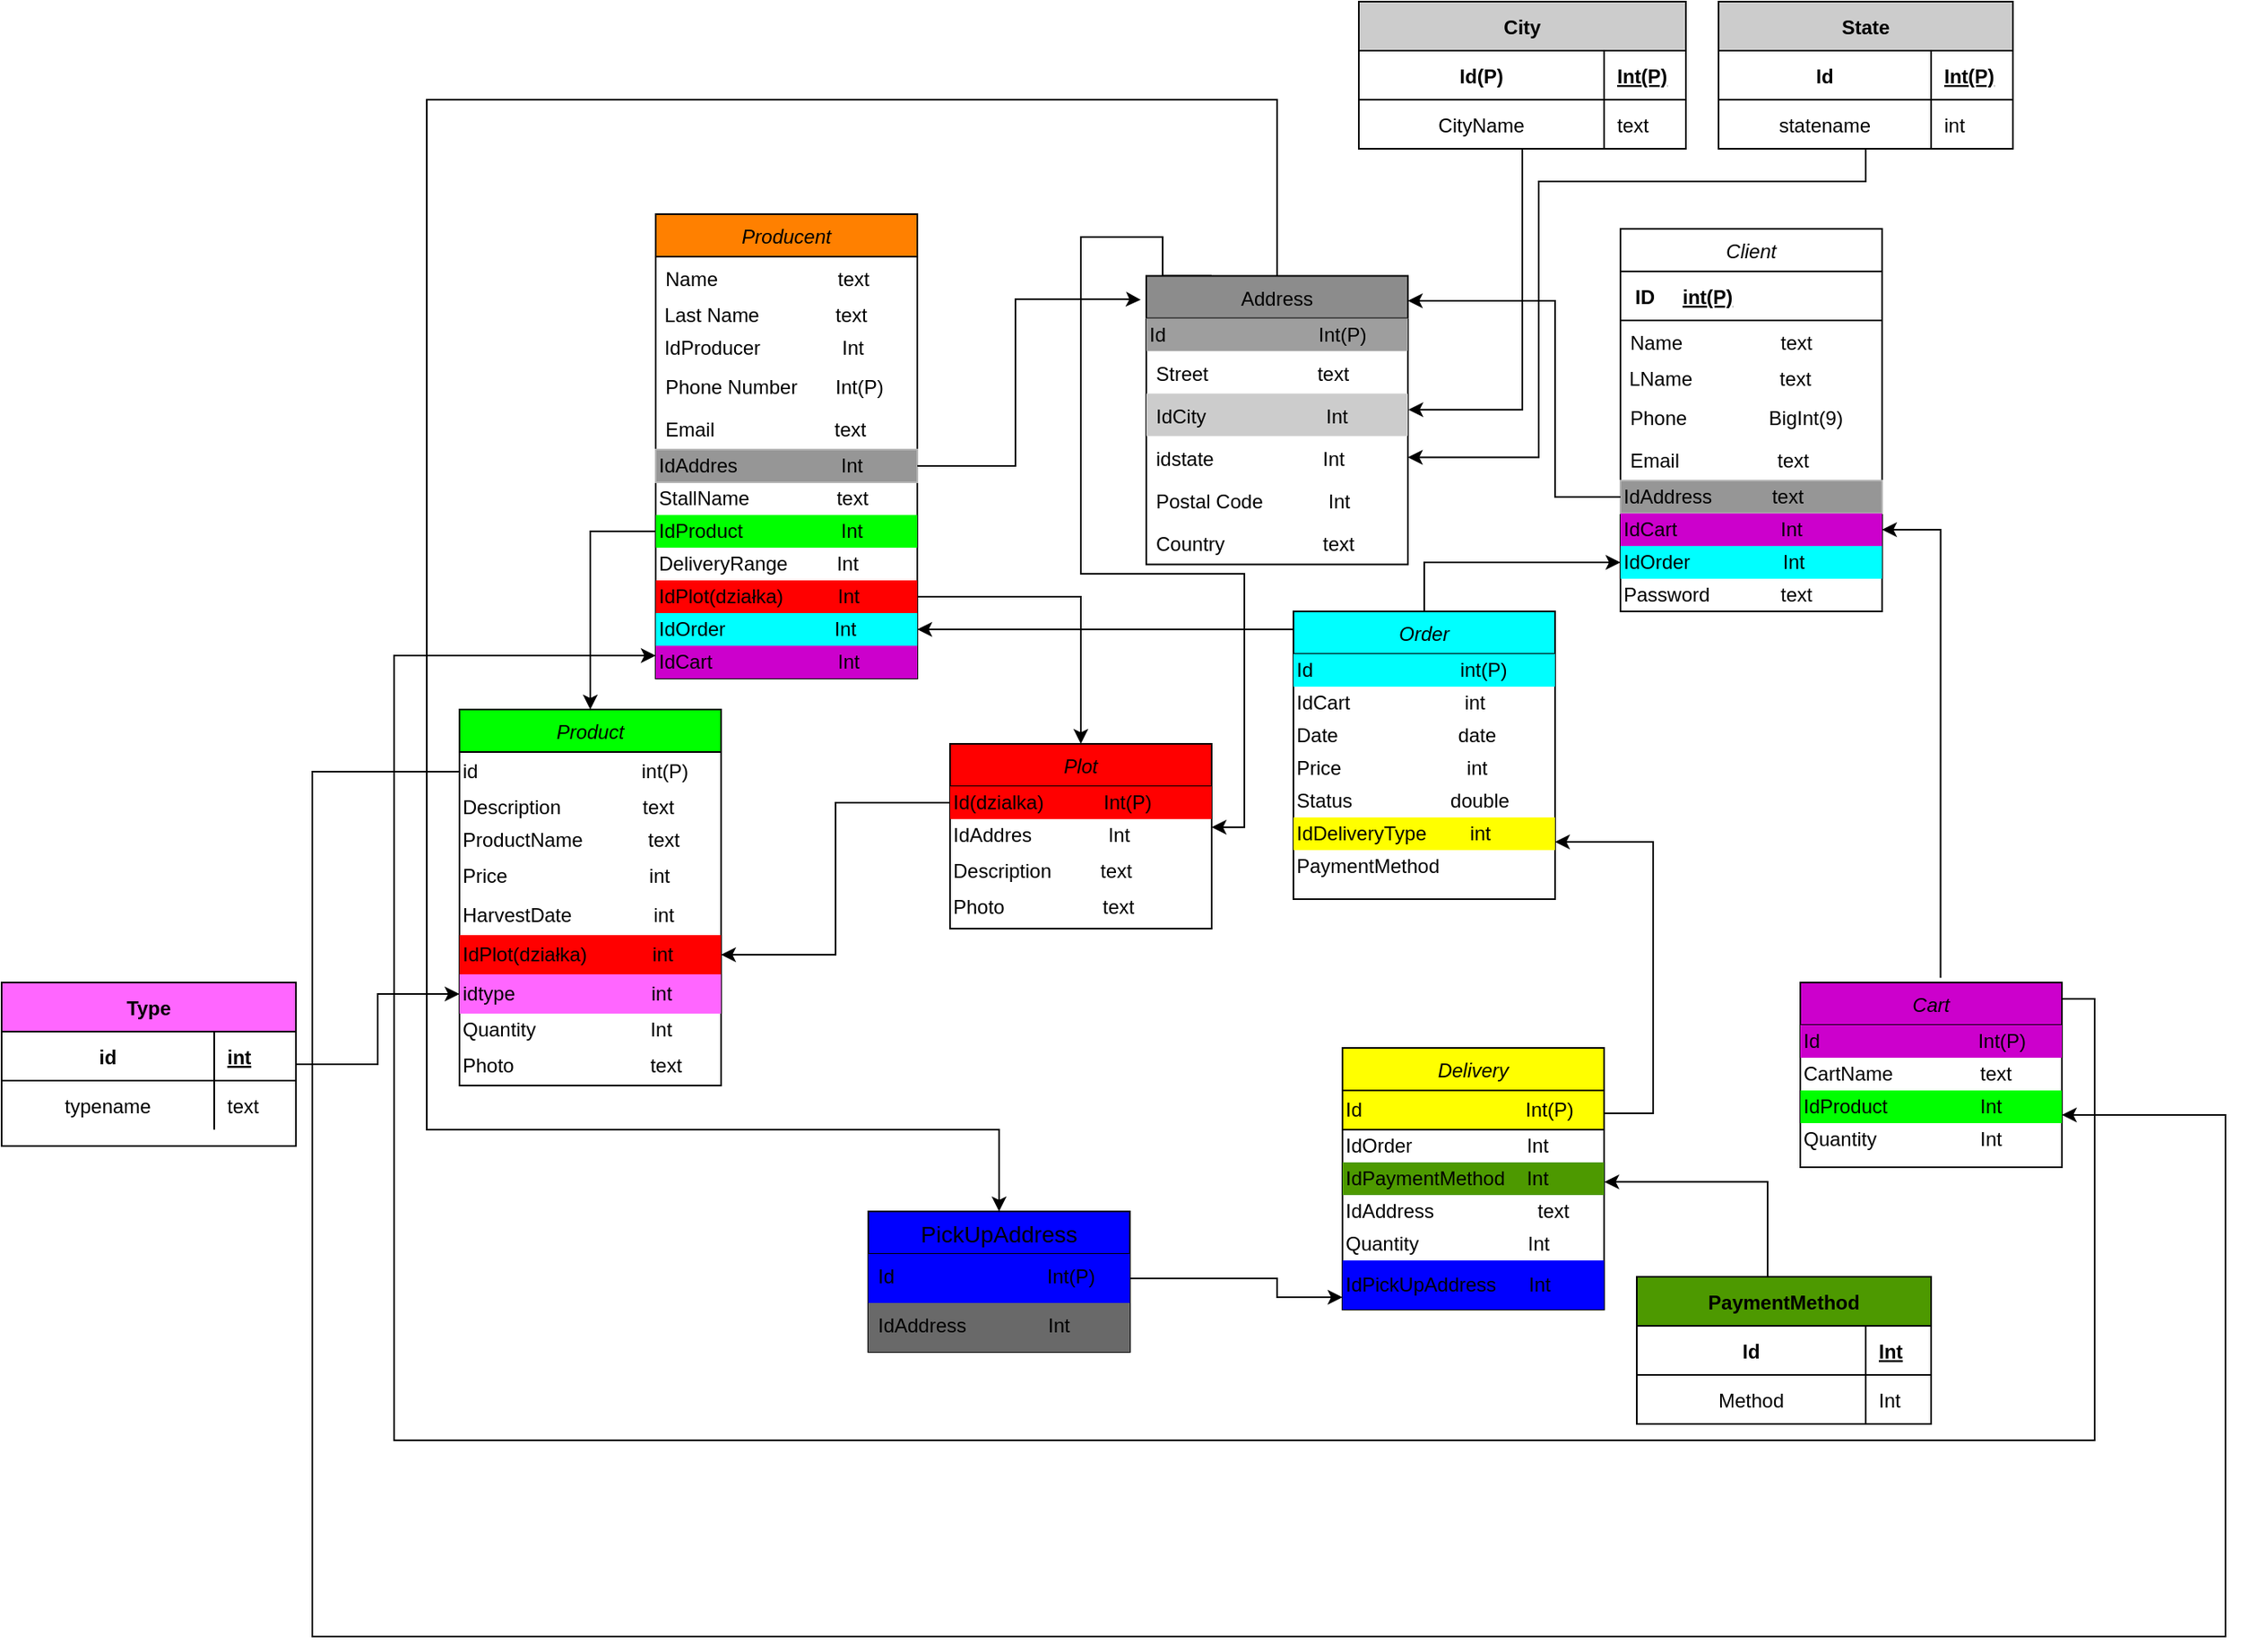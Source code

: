 <mxfile version="13.9.6" type="github">
  <diagram id="FfEOL44fhVucttltBus3" name="Page-1">
    <mxGraphModel dx="2374" dy="-23" grid="1" gridSize="10" guides="1" tooltips="1" connect="1" arrows="1" fold="1" page="1" pageScale="1" pageWidth="827" pageHeight="1169" math="0" shadow="0">
      <root>
        <mxCell id="WIyWlLk6GJQsqaUBKTNV-0" />
        <mxCell id="WIyWlLk6GJQsqaUBKTNV-1" parent="WIyWlLk6GJQsqaUBKTNV-0" />
        <mxCell id="24nIHe7hUUGPzQV8iq3i-140" value="Client" style="swimlane;fontStyle=2;align=center;verticalAlign=top;childLayout=stackLayout;horizontal=1;startSize=26;horizontalStack=0;resizeParent=1;resizeLast=0;collapsible=1;marginBottom=0;rounded=0;shadow=0;strokeWidth=1;" parent="WIyWlLk6GJQsqaUBKTNV-1" vertex="1">
          <mxGeometry x="1070" y="1369" width="160" height="234" as="geometry">
            <mxRectangle x="230" y="140" width="160" height="26" as="alternateBounds" />
          </mxGeometry>
        </mxCell>
        <mxCell id="lKjWzzYjHgwNit2ABu46-87" value="" style="shape=table;startSize=0;container=1;collapsible=1;childLayout=tableLayout;fixedRows=1;rowLines=0;fontStyle=0;align=center;resizeLast=1;strokeColor=none;fillColor=none;" vertex="1" parent="24nIHe7hUUGPzQV8iq3i-140">
          <mxGeometry y="26" width="160" height="30" as="geometry" />
        </mxCell>
        <mxCell id="lKjWzzYjHgwNit2ABu46-88" value="" style="shape=partialRectangle;collapsible=0;dropTarget=0;pointerEvents=0;fillColor=none;top=0;left=0;bottom=1;right=0;points=[[0,0.5],[1,0.5]];portConstraint=eastwest;" vertex="1" parent="lKjWzzYjHgwNit2ABu46-87">
          <mxGeometry width="160" height="30" as="geometry" />
        </mxCell>
        <mxCell id="lKjWzzYjHgwNit2ABu46-89" value="ID" style="shape=partialRectangle;connectable=0;fillColor=none;top=0;left=0;bottom=0;right=0;fontStyle=1;overflow=hidden;" vertex="1" parent="lKjWzzYjHgwNit2ABu46-88">
          <mxGeometry width="30" height="30" as="geometry" />
        </mxCell>
        <mxCell id="lKjWzzYjHgwNit2ABu46-90" value="int(P)" style="shape=partialRectangle;connectable=0;fillColor=none;top=0;left=0;bottom=0;right=0;align=left;spacingLeft=6;fontStyle=5;overflow=hidden;" vertex="1" parent="lKjWzzYjHgwNit2ABu46-88">
          <mxGeometry x="30" width="130" height="30" as="geometry" />
        </mxCell>
        <mxCell id="24nIHe7hUUGPzQV8iq3i-141" value="Name                  text" style="text;align=left;verticalAlign=top;spacingLeft=4;spacingRight=4;overflow=hidden;rotatable=0;points=[[0,0.5],[1,0.5]];portConstraint=eastwest;" parent="24nIHe7hUUGPzQV8iq3i-140" vertex="1">
          <mxGeometry y="56" width="160" height="26" as="geometry" />
        </mxCell>
        <mxCell id="24nIHe7hUUGPzQV8iq3i-142" value="&amp;nbsp;LName&amp;nbsp; &amp;nbsp; &amp;nbsp; &amp;nbsp; &amp;nbsp; &amp;nbsp; &amp;nbsp; &amp;nbsp; text" style="text;html=1;strokeColor=none;fillColor=none;align=left;verticalAlign=middle;whiteSpace=wrap;rounded=0;" parent="24nIHe7hUUGPzQV8iq3i-140" vertex="1">
          <mxGeometry y="82" width="160" height="20" as="geometry" />
        </mxCell>
        <mxCell id="24nIHe7hUUGPzQV8iq3i-144" value="Phone               BigInt(9)" style="text;align=left;verticalAlign=top;spacingLeft=4;spacingRight=4;overflow=hidden;rotatable=0;points=[[0,0.5],[1,0.5]];portConstraint=eastwest;rounded=0;shadow=0;html=0;" parent="24nIHe7hUUGPzQV8iq3i-140" vertex="1">
          <mxGeometry y="102" width="160" height="26" as="geometry" />
        </mxCell>
        <mxCell id="24nIHe7hUUGPzQV8iq3i-145" value="Email                  text" style="text;align=left;verticalAlign=top;spacingLeft=4;spacingRight=4;overflow=hidden;rotatable=0;points=[[0,0.5],[1,0.5]];portConstraint=eastwest;rounded=0;shadow=0;html=0;" parent="24nIHe7hUUGPzQV8iq3i-140" vertex="1">
          <mxGeometry y="128" width="160" height="26" as="geometry" />
        </mxCell>
        <mxCell id="24nIHe7hUUGPzQV8iq3i-146" value="IdAddress&amp;nbsp; &amp;nbsp; &amp;nbsp; &amp;nbsp; &amp;nbsp; &amp;nbsp;text" style="text;html=1;strokeColor=#B5B5B5;fillColor=#969696;align=left;verticalAlign=middle;whiteSpace=wrap;rounded=0;" parent="24nIHe7hUUGPzQV8iq3i-140" vertex="1">
          <mxGeometry y="154" width="160" height="20" as="geometry" />
        </mxCell>
        <mxCell id="24nIHe7hUUGPzQV8iq3i-147" value="IdCart&amp;nbsp; &amp;nbsp; &amp;nbsp; &amp;nbsp; &amp;nbsp; &amp;nbsp; &amp;nbsp; &amp;nbsp; &amp;nbsp; &amp;nbsp;Int" style="text;html=1;strokeColor=none;fillColor=#CC00CC;align=left;verticalAlign=middle;whiteSpace=wrap;rounded=0;shadow=0;" parent="24nIHe7hUUGPzQV8iq3i-140" vertex="1">
          <mxGeometry y="174" width="160" height="20" as="geometry" />
        </mxCell>
        <mxCell id="24nIHe7hUUGPzQV8iq3i-148" value="IdOrder&amp;nbsp; &amp;nbsp; &amp;nbsp; &amp;nbsp; &amp;nbsp; &amp;nbsp; &amp;nbsp; &amp;nbsp; &amp;nbsp;Int" style="text;html=1;strokeColor=none;fillColor=#00FFFF;align=left;verticalAlign=middle;whiteSpace=wrap;rounded=0;shadow=0;" parent="24nIHe7hUUGPzQV8iq3i-140" vertex="1">
          <mxGeometry y="194" width="160" height="20" as="geometry" />
        </mxCell>
        <mxCell id="lKjWzzYjHgwNit2ABu46-115" value="Password&amp;nbsp; &amp;nbsp; &amp;nbsp; &amp;nbsp; &amp;nbsp; &amp;nbsp; &amp;nbsp;text&amp;nbsp;&amp;nbsp;" style="text;html=1;strokeColor=none;fillColor=none;align=left;verticalAlign=middle;whiteSpace=wrap;rounded=0;" vertex="1" parent="24nIHe7hUUGPzQV8iq3i-140">
          <mxGeometry y="214" width="160" height="20" as="geometry" />
        </mxCell>
        <mxCell id="lKjWzzYjHgwNit2ABu46-122" style="edgeStyle=orthogonalEdgeStyle;rounded=0;orthogonalLoop=1;jettySize=auto;html=1;exitX=0.25;exitY=0;exitDx=0;exitDy=0;entryX=1;entryY=0.25;entryDx=0;entryDy=0;" edge="1" parent="WIyWlLk6GJQsqaUBKTNV-1" source="24nIHe7hUUGPzQV8iq3i-149" target="24nIHe7hUUGPzQV8iq3i-204">
          <mxGeometry relative="1" as="geometry">
            <mxPoint x="820" y="1640" as="targetPoint" />
            <Array as="points">
              <mxPoint x="790" y="1398" />
              <mxPoint x="790" y="1374" />
              <mxPoint x="740" y="1374" />
              <mxPoint x="740" y="1580" />
              <mxPoint x="840" y="1580" />
              <mxPoint x="840" y="1735" />
            </Array>
          </mxGeometry>
        </mxCell>
        <mxCell id="lKjWzzYjHgwNit2ABu46-140" style="edgeStyle=orthogonalEdgeStyle;rounded=0;orthogonalLoop=1;jettySize=auto;html=1;entryX=0.5;entryY=0;entryDx=0;entryDy=0;" edge="1" parent="WIyWlLk6GJQsqaUBKTNV-1" source="24nIHe7hUUGPzQV8iq3i-149" target="lKjWzzYjHgwNit2ABu46-108">
          <mxGeometry relative="1" as="geometry">
            <Array as="points">
              <mxPoint x="860" y="1290" />
              <mxPoint x="340" y="1290" />
              <mxPoint x="340" y="1920" />
              <mxPoint x="690" y="1920" />
            </Array>
          </mxGeometry>
        </mxCell>
        <mxCell id="24nIHe7hUUGPzQV8iq3i-149" value="Address" style="swimlane;fontStyle=0;align=center;verticalAlign=top;childLayout=stackLayout;horizontal=1;startSize=26;horizontalStack=0;resizeParent=1;resizeLast=0;collapsible=1;marginBottom=0;rounded=0;shadow=0;strokeWidth=1;fillColor=#8C8C8C;" parent="WIyWlLk6GJQsqaUBKTNV-1" vertex="1">
          <mxGeometry x="780" y="1397.75" width="160" height="176.5" as="geometry">
            <mxRectangle x="550" y="140" width="160" height="26" as="alternateBounds" />
          </mxGeometry>
        </mxCell>
        <mxCell id="lKjWzzYjHgwNit2ABu46-119" value="Id&amp;nbsp; &amp;nbsp; &amp;nbsp; &amp;nbsp; &amp;nbsp; &amp;nbsp; &amp;nbsp; &amp;nbsp; &amp;nbsp; &amp;nbsp; &amp;nbsp; &amp;nbsp; &amp;nbsp; &amp;nbsp; Int(P)" style="text;html=1;strokeColor=none;fillColor=#9E9E9E;align=left;verticalAlign=middle;whiteSpace=wrap;rounded=0;" vertex="1" parent="24nIHe7hUUGPzQV8iq3i-149">
          <mxGeometry y="26" width="160" height="20" as="geometry" />
        </mxCell>
        <mxCell id="24nIHe7hUUGPzQV8iq3i-150" value="Street                    text" style="text;align=left;verticalAlign=top;spacingLeft=4;spacingRight=4;overflow=hidden;rotatable=0;points=[[0,0.5],[1,0.5]];portConstraint=eastwest;" parent="24nIHe7hUUGPzQV8iq3i-149" vertex="1">
          <mxGeometry y="46" width="160" height="26" as="geometry" />
        </mxCell>
        <mxCell id="24nIHe7hUUGPzQV8iq3i-151" value="IdCity                      Int" style="text;align=left;verticalAlign=top;spacingLeft=4;spacingRight=4;overflow=hidden;rotatable=0;points=[[0,0.5],[1,0.5]];portConstraint=eastwest;rounded=0;shadow=0;html=0;fillColor=#CCCCCC;" parent="24nIHe7hUUGPzQV8iq3i-149" vertex="1">
          <mxGeometry y="72" width="160" height="26" as="geometry" />
        </mxCell>
        <mxCell id="24nIHe7hUUGPzQV8iq3i-152" value="idstate                    Int" style="text;align=left;verticalAlign=top;spacingLeft=4;spacingRight=4;overflow=hidden;rotatable=0;points=[[0,0.5],[1,0.5]];portConstraint=eastwest;rounded=0;shadow=0;html=0;" parent="24nIHe7hUUGPzQV8iq3i-149" vertex="1">
          <mxGeometry y="98" width="160" height="26" as="geometry" />
        </mxCell>
        <mxCell id="24nIHe7hUUGPzQV8iq3i-153" value="Postal Code            Int" style="text;align=left;verticalAlign=top;spacingLeft=4;spacingRight=4;overflow=hidden;rotatable=0;points=[[0,0.5],[1,0.5]];portConstraint=eastwest;rounded=0;shadow=0;html=0;" parent="24nIHe7hUUGPzQV8iq3i-149" vertex="1">
          <mxGeometry y="124" width="160" height="26" as="geometry" />
        </mxCell>
        <mxCell id="24nIHe7hUUGPzQV8iq3i-154" value="Country                  text" style="text;align=left;verticalAlign=top;spacingLeft=4;spacingRight=4;overflow=hidden;rotatable=0;points=[[0,0.5],[1,0.5]];portConstraint=eastwest;rounded=0;shadow=0;html=0;" parent="24nIHe7hUUGPzQV8iq3i-149" vertex="1">
          <mxGeometry y="150" width="160" height="20" as="geometry" />
        </mxCell>
        <mxCell id="24nIHe7hUUGPzQV8iq3i-155" style="edgeStyle=orthogonalEdgeStyle;rounded=0;orthogonalLoop=1;jettySize=auto;html=1;exitX=0;exitY=0.5;exitDx=0;exitDy=0;" parent="WIyWlLk6GJQsqaUBKTNV-1" source="24nIHe7hUUGPzQV8iq3i-146" target="24nIHe7hUUGPzQV8iq3i-149" edge="1">
          <mxGeometry relative="1" as="geometry">
            <mxPoint x="920" y="1413" as="targetPoint" />
            <Array as="points">
              <mxPoint x="1030" y="1533" />
              <mxPoint x="1030" y="1413" />
            </Array>
          </mxGeometry>
        </mxCell>
        <mxCell id="24nIHe7hUUGPzQV8iq3i-156" value="Producent" style="swimlane;fontStyle=2;align=center;verticalAlign=top;childLayout=stackLayout;horizontal=1;startSize=26;horizontalStack=0;resizeParent=1;resizeLast=0;collapsible=1;marginBottom=0;rounded=0;shadow=0;strokeWidth=1;fillColor=#FF8000;" parent="WIyWlLk6GJQsqaUBKTNV-1" vertex="1">
          <mxGeometry x="480" y="1360" width="160" height="284" as="geometry">
            <mxRectangle x="230" y="140" width="160" height="26" as="alternateBounds" />
          </mxGeometry>
        </mxCell>
        <mxCell id="24nIHe7hUUGPzQV8iq3i-157" value="Name                      text" style="text;align=left;verticalAlign=top;spacingLeft=4;spacingRight=4;overflow=hidden;rotatable=0;points=[[0,0.5],[1,0.5]];portConstraint=eastwest;" parent="24nIHe7hUUGPzQV8iq3i-156" vertex="1">
          <mxGeometry y="26" width="160" height="26" as="geometry" />
        </mxCell>
        <mxCell id="24nIHe7hUUGPzQV8iq3i-158" value="&amp;nbsp;Last Name&amp;nbsp; &amp;nbsp; &amp;nbsp; &amp;nbsp; &amp;nbsp; &amp;nbsp; &amp;nbsp; text" style="text;html=1;strokeColor=none;fillColor=none;align=left;verticalAlign=middle;whiteSpace=wrap;rounded=0;" parent="24nIHe7hUUGPzQV8iq3i-156" vertex="1">
          <mxGeometry y="52" width="160" height="20" as="geometry" />
        </mxCell>
        <mxCell id="24nIHe7hUUGPzQV8iq3i-159" value="&amp;nbsp;IdProducer&amp;nbsp; &amp;nbsp; &amp;nbsp; &amp;nbsp; &amp;nbsp; &amp;nbsp; &amp;nbsp; &amp;nbsp;Int" style="text;html=1;align=left;verticalAlign=middle;resizable=0;points=[];autosize=1;" parent="24nIHe7hUUGPzQV8iq3i-156" vertex="1">
          <mxGeometry y="72" width="160" height="20" as="geometry" />
        </mxCell>
        <mxCell id="24nIHe7hUUGPzQV8iq3i-160" value="Phone Number       Int(P)  " style="text;align=left;verticalAlign=top;spacingLeft=4;spacingRight=4;overflow=hidden;rotatable=0;points=[[0,0.5],[1,0.5]];portConstraint=eastwest;rounded=0;shadow=0;html=0;" parent="24nIHe7hUUGPzQV8iq3i-156" vertex="1">
          <mxGeometry y="92" width="160" height="26" as="geometry" />
        </mxCell>
        <mxCell id="24nIHe7hUUGPzQV8iq3i-161" value="Email                      text" style="text;align=left;verticalAlign=top;spacingLeft=4;spacingRight=4;overflow=hidden;rotatable=0;points=[[0,0.5],[1,0.5]];portConstraint=eastwest;rounded=0;shadow=0;html=0;" parent="24nIHe7hUUGPzQV8iq3i-156" vertex="1">
          <mxGeometry y="118" width="160" height="26" as="geometry" />
        </mxCell>
        <mxCell id="24nIHe7hUUGPzQV8iq3i-162" value="IdAddres&amp;nbsp; &amp;nbsp; &amp;nbsp; &amp;nbsp; &amp;nbsp; &amp;nbsp; &amp;nbsp; &amp;nbsp; &amp;nbsp; &amp;nbsp;Int" style="text;html=1;strokeColor=#B5B5B5;fillColor=#969696;align=left;verticalAlign=middle;whiteSpace=wrap;rounded=0;" parent="24nIHe7hUUGPzQV8iq3i-156" vertex="1">
          <mxGeometry y="144" width="160" height="20" as="geometry" />
        </mxCell>
        <mxCell id="24nIHe7hUUGPzQV8iq3i-163" value="StallName&amp;nbsp; &amp;nbsp; &amp;nbsp; &amp;nbsp; &amp;nbsp; &amp;nbsp; &amp;nbsp; &amp;nbsp; text" style="text;html=1;strokeColor=none;fillColor=none;align=left;verticalAlign=middle;whiteSpace=wrap;rounded=0;" parent="24nIHe7hUUGPzQV8iq3i-156" vertex="1">
          <mxGeometry y="164" width="160" height="20" as="geometry" />
        </mxCell>
        <mxCell id="24nIHe7hUUGPzQV8iq3i-164" value="IdProduct&amp;nbsp; &amp;nbsp; &amp;nbsp; &amp;nbsp; &amp;nbsp; &amp;nbsp; &amp;nbsp; &amp;nbsp; &amp;nbsp; Int" style="text;html=1;strokeColor=none;fillColor=#00FF00;align=left;verticalAlign=middle;whiteSpace=wrap;rounded=0;" parent="24nIHe7hUUGPzQV8iq3i-156" vertex="1">
          <mxGeometry y="184" width="160" height="20" as="geometry" />
        </mxCell>
        <mxCell id="24nIHe7hUUGPzQV8iq3i-165" value="DeliveryRange&amp;nbsp; &amp;nbsp; &amp;nbsp; &amp;nbsp; &amp;nbsp;Int" style="text;html=1;strokeColor=none;fillColor=none;align=left;verticalAlign=middle;whiteSpace=wrap;rounded=0;shadow=0;" parent="24nIHe7hUUGPzQV8iq3i-156" vertex="1">
          <mxGeometry y="204" width="160" height="20" as="geometry" />
        </mxCell>
        <mxCell id="24nIHe7hUUGPzQV8iq3i-166" value="&lt;span&gt;IdPlot(działka)&amp;nbsp; &amp;nbsp; &amp;nbsp; &amp;nbsp; &amp;nbsp; Int&lt;/span&gt;" style="text;html=1;strokeColor=none;fillColor=#FF0000;align=left;verticalAlign=middle;whiteSpace=wrap;rounded=0;shadow=0;" parent="24nIHe7hUUGPzQV8iq3i-156" vertex="1">
          <mxGeometry y="224" width="160" height="20" as="geometry" />
        </mxCell>
        <mxCell id="24nIHe7hUUGPzQV8iq3i-167" value="IdOrder&amp;nbsp; &amp;nbsp; &amp;nbsp; &amp;nbsp; &amp;nbsp; &amp;nbsp; &amp;nbsp; &amp;nbsp; &amp;nbsp; &amp;nbsp; Int" style="text;html=1;strokeColor=none;fillColor=#00FFFF;align=left;verticalAlign=middle;whiteSpace=wrap;rounded=0;shadow=0;" parent="24nIHe7hUUGPzQV8iq3i-156" vertex="1">
          <mxGeometry y="244" width="160" height="20" as="geometry" />
        </mxCell>
        <mxCell id="24nIHe7hUUGPzQV8iq3i-168" value="IdCart&amp;nbsp; &amp;nbsp; &amp;nbsp; &amp;nbsp; &amp;nbsp; &amp;nbsp; &amp;nbsp; &amp;nbsp; &amp;nbsp; &amp;nbsp; &amp;nbsp; &amp;nbsp;Int" style="text;html=1;strokeColor=none;fillColor=#CC00CC;align=left;verticalAlign=middle;whiteSpace=wrap;rounded=0;shadow=0;" parent="24nIHe7hUUGPzQV8iq3i-156" vertex="1">
          <mxGeometry y="264" width="160" height="20" as="geometry" />
        </mxCell>
        <mxCell id="24nIHe7hUUGPzQV8iq3i-169" style="edgeStyle=orthogonalEdgeStyle;rounded=0;orthogonalLoop=1;jettySize=auto;html=1;entryX=-0.021;entryY=0.083;entryDx=0;entryDy=0;entryPerimeter=0;" parent="WIyWlLk6GJQsqaUBKTNV-1" source="24nIHe7hUUGPzQV8iq3i-162" edge="1" target="24nIHe7hUUGPzQV8iq3i-149">
          <mxGeometry relative="1" as="geometry">
            <mxPoint x="750" y="1414" as="targetPoint" />
            <Array as="points">
              <mxPoint x="700" y="1514" />
              <mxPoint x="700" y="1412" />
              <mxPoint x="767" y="1412" />
            </Array>
          </mxGeometry>
        </mxCell>
        <mxCell id="24nIHe7hUUGPzQV8iq3i-170" style="edgeStyle=orthogonalEdgeStyle;rounded=0;orthogonalLoop=1;jettySize=auto;html=1;entryX=0.5;entryY=0;entryDx=0;entryDy=0;exitX=0;exitY=0.5;exitDx=0;exitDy=0;" parent="WIyWlLk6GJQsqaUBKTNV-1" source="24nIHe7hUUGPzQV8iq3i-164" target="24nIHe7hUUGPzQV8iq3i-193" edge="1">
          <mxGeometry relative="1" as="geometry">
            <mxPoint x="640" y="1554" as="sourcePoint" />
            <mxPoint x="570.0" y="1674" as="targetPoint" />
            <Array as="points">
              <mxPoint x="440" y="1554" />
            </Array>
          </mxGeometry>
        </mxCell>
        <mxCell id="24nIHe7hUUGPzQV8iq3i-172" style="edgeStyle=orthogonalEdgeStyle;rounded=0;orthogonalLoop=1;jettySize=auto;html=1;exitX=0.536;exitY=-0.025;exitDx=0;exitDy=0;exitPerimeter=0;" parent="WIyWlLk6GJQsqaUBKTNV-1" source="24nIHe7hUUGPzQV8iq3i-173" target="24nIHe7hUUGPzQV8iq3i-147" edge="1">
          <mxGeometry relative="1" as="geometry">
            <Array as="points">
              <mxPoint x="1266" y="1553" />
            </Array>
          </mxGeometry>
        </mxCell>
        <mxCell id="lKjWzzYjHgwNit2ABu46-123" style="edgeStyle=orthogonalEdgeStyle;rounded=0;orthogonalLoop=1;jettySize=auto;html=1;exitX=1;exitY=0;exitDx=0;exitDy=0;" edge="1" parent="WIyWlLk6GJQsqaUBKTNV-1" source="24nIHe7hUUGPzQV8iq3i-173">
          <mxGeometry relative="1" as="geometry">
            <mxPoint x="480" y="1630" as="targetPoint" />
            <Array as="points">
              <mxPoint x="1340" y="1840" />
              <mxPoint x="1360" y="1840" />
              <mxPoint x="1360" y="2110" />
              <mxPoint x="320" y="2110" />
              <mxPoint x="320" y="1630" />
              <mxPoint x="480" y="1630" />
            </Array>
          </mxGeometry>
        </mxCell>
        <mxCell id="24nIHe7hUUGPzQV8iq3i-173" value="Cart" style="swimlane;fontStyle=2;align=center;verticalAlign=top;childLayout=stackLayout;horizontal=1;startSize=26;horizontalStack=0;resizeParent=1;resizeLast=0;collapsible=1;marginBottom=0;rounded=0;shadow=0;strokeWidth=1;fillColor=#CC00CC;" parent="WIyWlLk6GJQsqaUBKTNV-1" vertex="1">
          <mxGeometry x="1180" y="1830" width="160" height="113" as="geometry">
            <mxRectangle x="230" y="140" width="160" height="26" as="alternateBounds" />
          </mxGeometry>
        </mxCell>
        <mxCell id="24nIHe7hUUGPzQV8iq3i-174" value="Id&amp;nbsp; &amp;nbsp; &amp;nbsp; &amp;nbsp; &amp;nbsp; &amp;nbsp; &amp;nbsp; &amp;nbsp; &amp;nbsp; &amp;nbsp; &amp;nbsp; &amp;nbsp; &amp;nbsp; &amp;nbsp; &amp;nbsp;Int(P)" style="text;html=1;strokeColor=none;fillColor=#CC00CC;align=left;verticalAlign=middle;whiteSpace=wrap;rounded=0;shadow=0;" parent="24nIHe7hUUGPzQV8iq3i-173" vertex="1">
          <mxGeometry y="26" width="160" height="20" as="geometry" />
        </mxCell>
        <mxCell id="24nIHe7hUUGPzQV8iq3i-175" value="CartName&amp;nbsp; &amp;nbsp; &amp;nbsp; &amp;nbsp; &amp;nbsp; &amp;nbsp; &amp;nbsp; &amp;nbsp; text" style="text;html=1;strokeColor=none;fillColor=none;align=left;verticalAlign=middle;whiteSpace=wrap;rounded=0;shadow=0;" parent="24nIHe7hUUGPzQV8iq3i-173" vertex="1">
          <mxGeometry y="46" width="160" height="20" as="geometry" />
        </mxCell>
        <mxCell id="24nIHe7hUUGPzQV8iq3i-176" value="IdProduct&amp;nbsp; &amp;nbsp; &amp;nbsp; &amp;nbsp; &amp;nbsp; &amp;nbsp; &amp;nbsp; &amp;nbsp; &amp;nbsp;Int" style="text;html=1;strokeColor=none;fillColor=#00FF00;align=left;verticalAlign=middle;whiteSpace=wrap;rounded=0;shadow=0;" parent="24nIHe7hUUGPzQV8iq3i-173" vertex="1">
          <mxGeometry y="66" width="160" height="20" as="geometry" />
        </mxCell>
        <mxCell id="24nIHe7hUUGPzQV8iq3i-177" value="Quantity&amp;nbsp; &amp;nbsp; &amp;nbsp; &amp;nbsp; &amp;nbsp; &amp;nbsp; &amp;nbsp; &amp;nbsp; &amp;nbsp; &amp;nbsp;Int" style="text;html=1;strokeColor=none;fillColor=none;align=left;verticalAlign=middle;whiteSpace=wrap;rounded=0;shadow=0;" parent="24nIHe7hUUGPzQV8iq3i-173" vertex="1">
          <mxGeometry y="86" width="160" height="20" as="geometry" />
        </mxCell>
        <mxCell id="24nIHe7hUUGPzQV8iq3i-178" style="edgeStyle=orthogonalEdgeStyle;rounded=0;orthogonalLoop=1;jettySize=auto;html=1;entryX=0;entryY=0.5;entryDx=0;entryDy=0;exitX=0.5;exitY=0;exitDx=0;exitDy=0;" parent="WIyWlLk6GJQsqaUBKTNV-1" source="24nIHe7hUUGPzQV8iq3i-179" target="24nIHe7hUUGPzQV8iq3i-148" edge="1">
          <mxGeometry relative="1" as="geometry" />
        </mxCell>
        <mxCell id="lKjWzzYjHgwNit2ABu46-125" style="edgeStyle=orthogonalEdgeStyle;rounded=0;orthogonalLoop=1;jettySize=auto;html=1;exitX=0.008;exitY=0.085;exitDx=0;exitDy=0;entryX=1;entryY=0.5;entryDx=0;entryDy=0;exitPerimeter=0;" edge="1" parent="WIyWlLk6GJQsqaUBKTNV-1" source="24nIHe7hUUGPzQV8iq3i-179" target="24nIHe7hUUGPzQV8iq3i-167">
          <mxGeometry relative="1" as="geometry">
            <mxPoint x="909.862" y="1590" as="targetPoint" />
            <Array as="points">
              <mxPoint x="871" y="1614" />
            </Array>
          </mxGeometry>
        </mxCell>
        <mxCell id="24nIHe7hUUGPzQV8iq3i-179" value="Order" style="swimlane;fontStyle=2;align=center;verticalAlign=top;childLayout=stackLayout;horizontal=1;startSize=26;horizontalStack=0;resizeParent=1;resizeLast=0;collapsible=1;marginBottom=0;rounded=0;shadow=0;strokeWidth=1;fillColor=#00FFFF;" parent="WIyWlLk6GJQsqaUBKTNV-1" vertex="1">
          <mxGeometry x="870" y="1603" width="160" height="176" as="geometry">
            <mxRectangle x="230" y="140" width="160" height="26" as="alternateBounds" />
          </mxGeometry>
        </mxCell>
        <mxCell id="24nIHe7hUUGPzQV8iq3i-180" value="Id&amp;nbsp; &amp;nbsp; &amp;nbsp; &amp;nbsp; &amp;nbsp; &amp;nbsp; &amp;nbsp; &amp;nbsp; &amp;nbsp; &amp;nbsp; &amp;nbsp; &amp;nbsp; &amp;nbsp; &amp;nbsp;int(P)" style="text;html=1;strokeColor=none;fillColor=#00FFFF;align=left;verticalAlign=middle;whiteSpace=wrap;rounded=0;shadow=0;" parent="24nIHe7hUUGPzQV8iq3i-179" vertex="1">
          <mxGeometry y="26" width="160" height="20" as="geometry" />
        </mxCell>
        <mxCell id="24nIHe7hUUGPzQV8iq3i-181" value="IdCart&amp;nbsp; &amp;nbsp; &amp;nbsp; &amp;nbsp; &amp;nbsp; &amp;nbsp; &amp;nbsp; &amp;nbsp; &amp;nbsp; &amp;nbsp; &amp;nbsp;int" style="text;html=1;strokeColor=none;fillColor=none;align=left;verticalAlign=middle;whiteSpace=wrap;rounded=0;shadow=0;" parent="24nIHe7hUUGPzQV8iq3i-179" vertex="1">
          <mxGeometry y="46" width="160" height="20" as="geometry" />
        </mxCell>
        <mxCell id="24nIHe7hUUGPzQV8iq3i-182" value="Date&amp;nbsp; &amp;nbsp; &amp;nbsp; &amp;nbsp; &amp;nbsp; &amp;nbsp; &amp;nbsp; &amp;nbsp; &amp;nbsp; &amp;nbsp; &amp;nbsp; date" style="text;html=1;strokeColor=none;fillColor=none;align=left;verticalAlign=middle;whiteSpace=wrap;rounded=0;shadow=0;" parent="24nIHe7hUUGPzQV8iq3i-179" vertex="1">
          <mxGeometry y="66" width="160" height="20" as="geometry" />
        </mxCell>
        <mxCell id="24nIHe7hUUGPzQV8iq3i-183" value="Price&amp;nbsp; &amp;nbsp; &amp;nbsp; &amp;nbsp; &amp;nbsp; &amp;nbsp; &amp;nbsp; &amp;nbsp; &amp;nbsp; &amp;nbsp; &amp;nbsp; &amp;nbsp;int" style="text;html=1;strokeColor=none;fillColor=none;align=left;verticalAlign=middle;whiteSpace=wrap;rounded=0;shadow=0;" parent="24nIHe7hUUGPzQV8iq3i-179" vertex="1">
          <mxGeometry y="86" width="160" height="20" as="geometry" />
        </mxCell>
        <mxCell id="24nIHe7hUUGPzQV8iq3i-184" value="Status&amp;nbsp; &amp;nbsp; &amp;nbsp; &amp;nbsp; &amp;nbsp; &amp;nbsp; &amp;nbsp; &amp;nbsp; &amp;nbsp; double" style="text;html=1;strokeColor=none;fillColor=none;align=left;verticalAlign=middle;whiteSpace=wrap;rounded=0;shadow=0;" parent="24nIHe7hUUGPzQV8iq3i-179" vertex="1">
          <mxGeometry y="106" width="160" height="20" as="geometry" />
        </mxCell>
        <mxCell id="24nIHe7hUUGPzQV8iq3i-185" value="IdDeliveryType&amp;nbsp; &amp;nbsp; &amp;nbsp; &amp;nbsp; int&amp;nbsp; &amp;nbsp;&amp;nbsp;" style="text;html=1;strokeColor=none;fillColor=#FFFF00;align=left;verticalAlign=middle;whiteSpace=wrap;rounded=0;shadow=0;" parent="24nIHe7hUUGPzQV8iq3i-179" vertex="1">
          <mxGeometry y="126" width="160" height="20" as="geometry" />
        </mxCell>
        <mxCell id="24nIHe7hUUGPzQV8iq3i-186" value="PaymentMethod" style="text;html=1;strokeColor=none;fillColor=none;align=left;verticalAlign=middle;whiteSpace=wrap;rounded=0;shadow=0;" parent="24nIHe7hUUGPzQV8iq3i-179" vertex="1">
          <mxGeometry y="146" width="160" height="20" as="geometry" />
        </mxCell>
        <mxCell id="24nIHe7hUUGPzQV8iq3i-187" style="edgeStyle=orthogonalEdgeStyle;rounded=0;orthogonalLoop=1;jettySize=auto;html=1;entryX=1;entryY=0.75;entryDx=0;entryDy=0;" parent="WIyWlLk6GJQsqaUBKTNV-1" source="24nIHe7hUUGPzQV8iq3i-188" target="24nIHe7hUUGPzQV8iq3i-185" edge="1">
          <mxGeometry relative="1" as="geometry">
            <mxPoint x="1060" y="1784" as="targetPoint" />
            <Array as="points">
              <mxPoint x="1090" y="1910" />
              <mxPoint x="1090" y="1744" />
            </Array>
          </mxGeometry>
        </mxCell>
        <mxCell id="24nIHe7hUUGPzQV8iq3i-188" value="Delivery" style="swimlane;fontStyle=2;align=center;verticalAlign=top;childLayout=stackLayout;horizontal=1;startSize=26;horizontalStack=0;resizeParent=1;resizeLast=0;collapsible=1;marginBottom=0;rounded=0;shadow=0;strokeWidth=1;fillColor=#FFFF00;" parent="WIyWlLk6GJQsqaUBKTNV-1" vertex="1">
          <mxGeometry x="900" y="1870" width="160" height="160" as="geometry">
            <mxRectangle x="230" y="140" width="160" height="26" as="alternateBounds" />
          </mxGeometry>
        </mxCell>
        <mxCell id="lKjWzzYjHgwNit2ABu46-107" value="Id&amp;nbsp; &amp;nbsp; &amp;nbsp; &amp;nbsp; &amp;nbsp; &amp;nbsp; &amp;nbsp; &amp;nbsp; &amp;nbsp; &amp;nbsp; &amp;nbsp; &amp;nbsp; &amp;nbsp; &amp;nbsp; &amp;nbsp; Int(P)" style="rounded=0;whiteSpace=wrap;html=1;align=left;fillColor=#FFFF00;" vertex="1" parent="24nIHe7hUUGPzQV8iq3i-188">
          <mxGeometry y="26" width="160" height="24" as="geometry" />
        </mxCell>
        <mxCell id="24nIHe7hUUGPzQV8iq3i-189" value="IdOrder&amp;nbsp; &amp;nbsp; &amp;nbsp; &amp;nbsp; &amp;nbsp; &amp;nbsp; &amp;nbsp; &amp;nbsp; &amp;nbsp; &amp;nbsp; &amp;nbsp;Int" style="text;html=1;strokeColor=none;fillColor=none;align=left;verticalAlign=middle;whiteSpace=wrap;rounded=0;shadow=0;" parent="24nIHe7hUUGPzQV8iq3i-188" vertex="1">
          <mxGeometry y="50" width="160" height="20" as="geometry" />
        </mxCell>
        <mxCell id="24nIHe7hUUGPzQV8iq3i-190" value="IdPaymentMethod&amp;nbsp; &amp;nbsp; Int&amp;nbsp; &amp;nbsp;" style="text;html=1;strokeColor=none;fillColor=#4D9900;align=left;verticalAlign=middle;whiteSpace=wrap;rounded=0;shadow=0;" parent="24nIHe7hUUGPzQV8iq3i-188" vertex="1">
          <mxGeometry y="70" width="160" height="20" as="geometry" />
        </mxCell>
        <mxCell id="24nIHe7hUUGPzQV8iq3i-191" value="IdAddress&amp;nbsp; &amp;nbsp; &amp;nbsp; &amp;nbsp; &amp;nbsp; &amp;nbsp; &amp;nbsp; &amp;nbsp; &amp;nbsp; &amp;nbsp;text&amp;nbsp; &amp;nbsp; &amp;nbsp;&amp;nbsp;" style="text;html=1;strokeColor=none;fillColor=none;align=left;verticalAlign=middle;whiteSpace=wrap;rounded=0;shadow=0;" parent="24nIHe7hUUGPzQV8iq3i-188" vertex="1">
          <mxGeometry y="90" width="160" height="20" as="geometry" />
        </mxCell>
        <mxCell id="24nIHe7hUUGPzQV8iq3i-192" value="Quantity&amp;nbsp; &amp;nbsp; &amp;nbsp; &amp;nbsp; &amp;nbsp; &amp;nbsp; &amp;nbsp; &amp;nbsp; &amp;nbsp; &amp;nbsp; Int" style="text;html=1;strokeColor=none;fillColor=none;align=left;verticalAlign=middle;whiteSpace=wrap;rounded=0;shadow=0;" parent="24nIHe7hUUGPzQV8iq3i-188" vertex="1">
          <mxGeometry y="110" width="160" height="20" as="geometry" />
        </mxCell>
        <mxCell id="lKjWzzYjHgwNit2ABu46-120" value="IdPickUpAddress&amp;nbsp; &amp;nbsp; &amp;nbsp; Int" style="text;html=1;strokeColor=none;fillColor=#0000FF;align=left;verticalAlign=middle;whiteSpace=wrap;rounded=0;" vertex="1" parent="24nIHe7hUUGPzQV8iq3i-188">
          <mxGeometry y="130" width="160" height="30" as="geometry" />
        </mxCell>
        <mxCell id="lKjWzzYjHgwNit2ABu46-188" style="edgeStyle=orthogonalEdgeStyle;rounded=0;orthogonalLoop=1;jettySize=auto;html=1;entryX=1;entryY=0.75;entryDx=0;entryDy=0;exitX=0;exitY=0.5;exitDx=0;exitDy=0;" edge="1" parent="WIyWlLk6GJQsqaUBKTNV-1" source="24nIHe7hUUGPzQV8iq3i-200" target="24nIHe7hUUGPzQV8iq3i-176">
          <mxGeometry relative="1" as="geometry">
            <mxPoint x="1410" y="1910" as="targetPoint" />
            <Array as="points">
              <mxPoint x="270" y="1701" />
              <mxPoint x="270" y="2230" />
              <mxPoint x="1440" y="2230" />
              <mxPoint x="1440" y="1911" />
            </Array>
          </mxGeometry>
        </mxCell>
        <mxCell id="24nIHe7hUUGPzQV8iq3i-193" value="Product" style="swimlane;fontStyle=2;align=center;verticalAlign=top;childLayout=stackLayout;horizontal=1;startSize=26;horizontalStack=0;resizeParent=1;resizeLast=0;collapsible=1;marginBottom=0;rounded=0;shadow=0;strokeWidth=1;fillColor=#00FF00;" parent="WIyWlLk6GJQsqaUBKTNV-1" vertex="1">
          <mxGeometry x="360" y="1663" width="160" height="230" as="geometry">
            <mxRectangle x="230" y="140" width="160" height="26" as="alternateBounds" />
          </mxGeometry>
        </mxCell>
        <mxCell id="24nIHe7hUUGPzQV8iq3i-200" value="&lt;span&gt;id&amp;nbsp; &amp;nbsp; &amp;nbsp; &amp;nbsp; &amp;nbsp; &amp;nbsp; &amp;nbsp; &amp;nbsp; &amp;nbsp; &amp;nbsp; &amp;nbsp; &amp;nbsp; &amp;nbsp; &amp;nbsp; &amp;nbsp; int(P)&lt;/span&gt;" style="text;html=1;strokeColor=none;fillColor=none;align=left;verticalAlign=middle;whiteSpace=wrap;rounded=0;shadow=0;" parent="24nIHe7hUUGPzQV8iq3i-193" vertex="1">
          <mxGeometry y="26" width="160" height="24" as="geometry" />
        </mxCell>
        <mxCell id="24nIHe7hUUGPzQV8iq3i-194" value="&lt;span style=&quot;text-align: -webkit-center&quot;&gt;Description&amp;nbsp; &amp;nbsp; &amp;nbsp; &amp;nbsp; &amp;nbsp; &amp;nbsp; &amp;nbsp; &amp;nbsp;text&lt;/span&gt;" style="text;html=1;strokeColor=none;fillColor=none;align=left;verticalAlign=middle;whiteSpace=wrap;rounded=0;shadow=0;" parent="24nIHe7hUUGPzQV8iq3i-193" vertex="1">
          <mxGeometry y="50" width="160" height="20" as="geometry" />
        </mxCell>
        <mxCell id="24nIHe7hUUGPzQV8iq3i-195" value="&lt;span style=&quot;text-align: -webkit-center&quot;&gt;ProductName&amp;nbsp; &amp;nbsp; &amp;nbsp; &amp;nbsp; &amp;nbsp; &amp;nbsp; text&lt;/span&gt;" style="text;html=1;strokeColor=none;fillColor=none;align=left;verticalAlign=middle;whiteSpace=wrap;rounded=0;shadow=0;" parent="24nIHe7hUUGPzQV8iq3i-193" vertex="1">
          <mxGeometry y="70" width="160" height="20" as="geometry" />
        </mxCell>
        <mxCell id="24nIHe7hUUGPzQV8iq3i-196" value="&lt;span style=&quot;text-align: -webkit-center&quot;&gt;Price&amp;nbsp; &amp;nbsp; &amp;nbsp; &amp;nbsp; &amp;nbsp; &amp;nbsp; &amp;nbsp; &amp;nbsp; &amp;nbsp; &amp;nbsp; &amp;nbsp; &amp;nbsp; &amp;nbsp; int&lt;/span&gt;" style="text;html=1;strokeColor=none;fillColor=none;align=left;verticalAlign=middle;whiteSpace=wrap;rounded=0;shadow=0;" parent="24nIHe7hUUGPzQV8iq3i-193" vertex="1">
          <mxGeometry y="90" width="160" height="24" as="geometry" />
        </mxCell>
        <mxCell id="24nIHe7hUUGPzQV8iq3i-197" value="&lt;span style=&quot;text-align: -webkit-center&quot;&gt;HarvestDate&amp;nbsp; &amp;nbsp; &amp;nbsp; &amp;nbsp; &amp;nbsp; &amp;nbsp; &amp;nbsp; &amp;nbsp;int&lt;/span&gt;" style="text;html=1;strokeColor=none;fillColor=none;align=left;verticalAlign=middle;whiteSpace=wrap;rounded=0;shadow=0;" parent="24nIHe7hUUGPzQV8iq3i-193" vertex="1">
          <mxGeometry y="114" width="160" height="24" as="geometry" />
        </mxCell>
        <mxCell id="24nIHe7hUUGPzQV8iq3i-198" value="&lt;span style=&quot;text-align: -webkit-center&quot;&gt;IdPlot(działka)&amp;nbsp; &amp;nbsp; &amp;nbsp; &amp;nbsp; &amp;nbsp; &amp;nbsp; int&lt;/span&gt;" style="text;html=1;strokeColor=none;fillColor=#FF0000;align=left;verticalAlign=middle;whiteSpace=wrap;rounded=0;shadow=0;" parent="24nIHe7hUUGPzQV8iq3i-193" vertex="1">
          <mxGeometry y="138" width="160" height="24" as="geometry" />
        </mxCell>
        <mxCell id="24nIHe7hUUGPzQV8iq3i-199" value="&lt;span style=&quot;text-align: -webkit-center&quot;&gt;idtype&amp;nbsp; &amp;nbsp; &amp;nbsp; &amp;nbsp; &amp;nbsp; &amp;nbsp; &amp;nbsp; &amp;nbsp; &amp;nbsp; &amp;nbsp; &amp;nbsp; &amp;nbsp; &amp;nbsp;int&lt;/span&gt;" style="text;html=1;strokeColor=none;fillColor=#FF66FF;align=left;verticalAlign=middle;whiteSpace=wrap;rounded=0;shadow=0;" parent="24nIHe7hUUGPzQV8iq3i-193" vertex="1">
          <mxGeometry y="162" width="160" height="24" as="geometry" />
        </mxCell>
        <mxCell id="lKjWzzYjHgwNit2ABu46-190" value="&lt;span&gt;Quantity&amp;nbsp; &amp;nbsp; &amp;nbsp; &amp;nbsp; &amp;nbsp; &amp;nbsp; &amp;nbsp; &amp;nbsp; &amp;nbsp; &amp;nbsp; &amp;nbsp;Int&lt;/span&gt;" style="text;html=1;strokeColor=none;fillColor=none;align=left;verticalAlign=middle;whiteSpace=wrap;rounded=0;" vertex="1" parent="24nIHe7hUUGPzQV8iq3i-193">
          <mxGeometry y="186" width="160" height="20" as="geometry" />
        </mxCell>
        <mxCell id="24nIHe7hUUGPzQV8iq3i-201" value="&lt;span style=&quot;text-align: -webkit-center&quot;&gt;Photo&amp;nbsp; &amp;nbsp; &amp;nbsp; &amp;nbsp; &amp;nbsp; &amp;nbsp; &amp;nbsp; &amp;nbsp; &amp;nbsp; &amp;nbsp; &amp;nbsp; &amp;nbsp; &amp;nbsp;text&lt;/span&gt;" style="text;html=1;strokeColor=none;fillColor=none;align=left;verticalAlign=middle;whiteSpace=wrap;rounded=0;shadow=0;" parent="24nIHe7hUUGPzQV8iq3i-193" vertex="1">
          <mxGeometry y="206" width="160" height="24" as="geometry" />
        </mxCell>
        <mxCell id="24nIHe7hUUGPzQV8iq3i-202" value="Plot" style="swimlane;fontStyle=2;align=center;verticalAlign=top;childLayout=stackLayout;horizontal=1;startSize=26;horizontalStack=0;resizeParent=1;resizeLast=0;collapsible=1;marginBottom=0;rounded=0;shadow=0;strokeWidth=1;fillColor=#FF0000;" parent="WIyWlLk6GJQsqaUBKTNV-1" vertex="1">
          <mxGeometry x="660" y="1684" width="160" height="113" as="geometry">
            <mxRectangle x="230" y="140" width="160" height="26" as="alternateBounds" />
          </mxGeometry>
        </mxCell>
        <mxCell id="24nIHe7hUUGPzQV8iq3i-203" value="&lt;span style=&quot;text-align: -webkit-center&quot;&gt;Id(dzialka)&amp;nbsp; &amp;nbsp; &amp;nbsp; &amp;nbsp; &amp;nbsp; &amp;nbsp;Int(P)&lt;/span&gt;" style="text;html=1;strokeColor=none;fillColor=#FF0000;align=left;verticalAlign=middle;whiteSpace=wrap;rounded=0;shadow=0;" parent="24nIHe7hUUGPzQV8iq3i-202" vertex="1">
          <mxGeometry y="26" width="160" height="20" as="geometry" />
        </mxCell>
        <mxCell id="24nIHe7hUUGPzQV8iq3i-204" value="&lt;span style=&quot;text-align: -webkit-center&quot;&gt;IdAddres&amp;nbsp; &amp;nbsp; &amp;nbsp; &amp;nbsp; &amp;nbsp; &amp;nbsp; &amp;nbsp; Int&lt;/span&gt;" style="text;html=1;strokeColor=none;fillColor=none;align=left;verticalAlign=middle;whiteSpace=wrap;rounded=0;shadow=0;" parent="24nIHe7hUUGPzQV8iq3i-202" vertex="1">
          <mxGeometry y="46" width="160" height="20" as="geometry" />
        </mxCell>
        <mxCell id="24nIHe7hUUGPzQV8iq3i-205" value="&lt;span style=&quot;text-align: -webkit-center&quot;&gt;Description&amp;nbsp; &amp;nbsp; &amp;nbsp; &amp;nbsp; &amp;nbsp;text&lt;/span&gt;" style="text;html=1;strokeColor=none;fillColor=none;align=left;verticalAlign=middle;whiteSpace=wrap;rounded=0;shadow=0;" parent="24nIHe7hUUGPzQV8iq3i-202" vertex="1">
          <mxGeometry y="66" width="160" height="24" as="geometry" />
        </mxCell>
        <mxCell id="24nIHe7hUUGPzQV8iq3i-206" value="&lt;span style=&quot;text-align: -webkit-center&quot;&gt;Photo&amp;nbsp; &amp;nbsp; &amp;nbsp; &amp;nbsp; &amp;nbsp; &amp;nbsp; &amp;nbsp; &amp;nbsp; &amp;nbsp; text&lt;/span&gt;" style="text;html=1;strokeColor=none;fillColor=none;align=left;verticalAlign=middle;whiteSpace=wrap;rounded=0;shadow=0;" parent="24nIHe7hUUGPzQV8iq3i-202" vertex="1">
          <mxGeometry y="90" width="160" height="20" as="geometry" />
        </mxCell>
        <mxCell id="lKjWzzYjHgwNit2ABu46-121" style="edgeStyle=orthogonalEdgeStyle;rounded=0;orthogonalLoop=1;jettySize=auto;html=1;entryX=0;entryY=0.75;entryDx=0;entryDy=0;exitX=1;exitY=0.5;exitDx=0;exitDy=0;" edge="1" parent="WIyWlLk6GJQsqaUBKTNV-1" source="lKjWzzYjHgwNit2ABu46-109" target="lKjWzzYjHgwNit2ABu46-120">
          <mxGeometry relative="1" as="geometry">
            <mxPoint x="990" y="2015" as="targetPoint" />
            <Array as="points">
              <mxPoint x="860" y="2011" />
              <mxPoint x="860" y="2022" />
            </Array>
          </mxGeometry>
        </mxCell>
        <mxCell id="lKjWzzYjHgwNit2ABu46-108" value="PickUpAddress" style="swimlane;fontStyle=0;childLayout=stackLayout;horizontal=1;startSize=26;horizontalStack=0;resizeParent=1;resizeParentMax=0;resizeLast=0;collapsible=1;marginBottom=0;align=center;fontSize=14;fillColor=#0000FF;" vertex="1" parent="WIyWlLk6GJQsqaUBKTNV-1">
          <mxGeometry x="610" y="1970" width="160" height="86" as="geometry" />
        </mxCell>
        <mxCell id="lKjWzzYjHgwNit2ABu46-109" value="Id                            Int(P)" style="text;strokeColor=none;fillColor=#0000FF;spacingLeft=4;spacingRight=4;overflow=hidden;rotatable=0;points=[[0,0.5],[1,0.5]];portConstraint=eastwest;fontSize=12;" vertex="1" parent="lKjWzzYjHgwNit2ABu46-108">
          <mxGeometry y="26" width="160" height="30" as="geometry" />
        </mxCell>
        <mxCell id="lKjWzzYjHgwNit2ABu46-110" value="IdAddress               Int" style="text;strokeColor=none;fillColor=#696969;spacingLeft=4;spacingRight=4;overflow=hidden;rotatable=0;points=[[0,0.5],[1,0.5]];portConstraint=eastwest;fontSize=12;" vertex="1" parent="lKjWzzYjHgwNit2ABu46-108">
          <mxGeometry y="56" width="160" height="30" as="geometry" />
        </mxCell>
        <mxCell id="lKjWzzYjHgwNit2ABu46-139" style="edgeStyle=orthogonalEdgeStyle;rounded=0;orthogonalLoop=1;jettySize=auto;html=1;entryX=1.001;entryY=0.597;entryDx=0;entryDy=0;entryPerimeter=0;" edge="1" parent="WIyWlLk6GJQsqaUBKTNV-1" source="lKjWzzYjHgwNit2ABu46-126" target="24nIHe7hUUGPzQV8iq3i-190">
          <mxGeometry relative="1" as="geometry">
            <Array as="points">
              <mxPoint x="1160" y="1952" />
            </Array>
          </mxGeometry>
        </mxCell>
        <mxCell id="lKjWzzYjHgwNit2ABu46-126" value="PaymentMethod" style="shape=table;startSize=30;container=1;collapsible=1;childLayout=tableLayout;fixedRows=1;rowLines=0;fontStyle=1;align=center;resizeLast=1;fillColor=#4D9900;" vertex="1" parent="WIyWlLk6GJQsqaUBKTNV-1">
          <mxGeometry x="1080" y="2010" width="180" height="90" as="geometry" />
        </mxCell>
        <mxCell id="lKjWzzYjHgwNit2ABu46-127" value="" style="shape=partialRectangle;collapsible=0;dropTarget=0;pointerEvents=0;fillColor=none;top=0;left=0;bottom=1;right=0;points=[[0,0.5],[1,0.5]];portConstraint=eastwest;" vertex="1" parent="lKjWzzYjHgwNit2ABu46-126">
          <mxGeometry y="30" width="180" height="30" as="geometry" />
        </mxCell>
        <mxCell id="lKjWzzYjHgwNit2ABu46-128" value="Id" style="shape=partialRectangle;connectable=0;fillColor=none;top=0;left=0;bottom=0;right=0;fontStyle=1;overflow=hidden;" vertex="1" parent="lKjWzzYjHgwNit2ABu46-127">
          <mxGeometry width="140" height="30" as="geometry" />
        </mxCell>
        <mxCell id="lKjWzzYjHgwNit2ABu46-129" value="Int" style="shape=partialRectangle;connectable=0;fillColor=none;top=0;left=0;bottom=0;right=0;align=left;spacingLeft=6;fontStyle=5;overflow=hidden;" vertex="1" parent="lKjWzzYjHgwNit2ABu46-127">
          <mxGeometry x="140" width="40" height="30" as="geometry" />
        </mxCell>
        <mxCell id="lKjWzzYjHgwNit2ABu46-130" value="" style="shape=partialRectangle;collapsible=0;dropTarget=0;pointerEvents=0;fillColor=none;top=0;left=0;bottom=0;right=0;points=[[0,0.5],[1,0.5]];portConstraint=eastwest;" vertex="1" parent="lKjWzzYjHgwNit2ABu46-126">
          <mxGeometry y="60" width="180" height="30" as="geometry" />
        </mxCell>
        <mxCell id="lKjWzzYjHgwNit2ABu46-131" value="Method" style="shape=partialRectangle;connectable=0;fillColor=none;top=0;left=0;bottom=0;right=0;editable=1;overflow=hidden;" vertex="1" parent="lKjWzzYjHgwNit2ABu46-130">
          <mxGeometry width="140" height="30" as="geometry" />
        </mxCell>
        <mxCell id="lKjWzzYjHgwNit2ABu46-132" value="Int" style="shape=partialRectangle;connectable=0;fillColor=none;top=0;left=0;bottom=0;right=0;align=left;spacingLeft=6;overflow=hidden;" vertex="1" parent="lKjWzzYjHgwNit2ABu46-130">
          <mxGeometry x="140" width="40" height="30" as="geometry" />
        </mxCell>
        <mxCell id="lKjWzzYjHgwNit2ABu46-157" style="edgeStyle=orthogonalEdgeStyle;rounded=0;orthogonalLoop=1;jettySize=auto;html=1;entryX=1.002;entryY=0.378;entryDx=0;entryDy=0;entryPerimeter=0;" edge="1" parent="WIyWlLk6GJQsqaUBKTNV-1" source="lKjWzzYjHgwNit2ABu46-142" target="24nIHe7hUUGPzQV8iq3i-151">
          <mxGeometry relative="1" as="geometry" />
        </mxCell>
        <mxCell id="lKjWzzYjHgwNit2ABu46-142" value="City" style="shape=table;startSize=30;container=1;collapsible=1;childLayout=tableLayout;fixedRows=1;rowLines=0;fontStyle=1;align=center;resizeLast=1;fillColor=#CCCCCC;" vertex="1" parent="WIyWlLk6GJQsqaUBKTNV-1">
          <mxGeometry x="910" y="1230" width="200" height="90" as="geometry" />
        </mxCell>
        <mxCell id="lKjWzzYjHgwNit2ABu46-143" value="" style="shape=partialRectangle;collapsible=0;dropTarget=0;pointerEvents=0;fillColor=none;top=0;left=0;bottom=1;right=0;points=[[0,0.5],[1,0.5]];portConstraint=eastwest;" vertex="1" parent="lKjWzzYjHgwNit2ABu46-142">
          <mxGeometry y="30" width="200" height="30" as="geometry" />
        </mxCell>
        <mxCell id="lKjWzzYjHgwNit2ABu46-144" value="Id(P)" style="shape=partialRectangle;connectable=0;fillColor=none;top=0;left=0;bottom=0;right=0;fontStyle=1;overflow=hidden;" vertex="1" parent="lKjWzzYjHgwNit2ABu46-143">
          <mxGeometry width="150" height="30" as="geometry" />
        </mxCell>
        <mxCell id="lKjWzzYjHgwNit2ABu46-145" value="Int(P)" style="shape=partialRectangle;connectable=0;fillColor=none;top=0;left=0;bottom=0;right=0;align=left;spacingLeft=6;fontStyle=5;overflow=hidden;" vertex="1" parent="lKjWzzYjHgwNit2ABu46-143">
          <mxGeometry x="150" width="50" height="30" as="geometry" />
        </mxCell>
        <mxCell id="lKjWzzYjHgwNit2ABu46-146" value="" style="shape=partialRectangle;collapsible=0;dropTarget=0;pointerEvents=0;fillColor=none;top=0;left=0;bottom=0;right=0;points=[[0,0.5],[1,0.5]];portConstraint=eastwest;" vertex="1" parent="lKjWzzYjHgwNit2ABu46-142">
          <mxGeometry y="60" width="200" height="30" as="geometry" />
        </mxCell>
        <mxCell id="lKjWzzYjHgwNit2ABu46-147" value="CityName" style="shape=partialRectangle;connectable=0;fillColor=none;top=0;left=0;bottom=0;right=0;editable=1;overflow=hidden;" vertex="1" parent="lKjWzzYjHgwNit2ABu46-146">
          <mxGeometry width="150" height="30" as="geometry" />
        </mxCell>
        <mxCell id="lKjWzzYjHgwNit2ABu46-148" value="text" style="shape=partialRectangle;connectable=0;fillColor=none;top=0;left=0;bottom=0;right=0;align=left;spacingLeft=6;overflow=hidden;" vertex="1" parent="lKjWzzYjHgwNit2ABu46-146">
          <mxGeometry x="150" width="50" height="30" as="geometry" />
        </mxCell>
        <mxCell id="lKjWzzYjHgwNit2ABu46-171" style="edgeStyle=orthogonalEdgeStyle;rounded=0;orthogonalLoop=1;jettySize=auto;html=1;entryX=1;entryY=0.5;entryDx=0;entryDy=0;" edge="1" parent="WIyWlLk6GJQsqaUBKTNV-1" source="lKjWzzYjHgwNit2ABu46-158" target="24nIHe7hUUGPzQV8iq3i-152">
          <mxGeometry relative="1" as="geometry">
            <mxPoint x="990" y="1450" as="targetPoint" />
            <Array as="points">
              <mxPoint x="1220" y="1340" />
              <mxPoint x="1020" y="1340" />
              <mxPoint x="1020" y="1509" />
            </Array>
          </mxGeometry>
        </mxCell>
        <mxCell id="lKjWzzYjHgwNit2ABu46-158" value="State" style="shape=table;startSize=30;container=1;collapsible=1;childLayout=tableLayout;fixedRows=1;rowLines=0;fontStyle=1;align=center;resizeLast=1;fillColor=#CCCCCC;" vertex="1" parent="WIyWlLk6GJQsqaUBKTNV-1">
          <mxGeometry x="1130" y="1230" width="180" height="90" as="geometry" />
        </mxCell>
        <mxCell id="lKjWzzYjHgwNit2ABu46-159" value="" style="shape=partialRectangle;collapsible=0;dropTarget=0;pointerEvents=0;fillColor=none;top=0;left=0;bottom=1;right=0;points=[[0,0.5],[1,0.5]];portConstraint=eastwest;" vertex="1" parent="lKjWzzYjHgwNit2ABu46-158">
          <mxGeometry y="30" width="180" height="30" as="geometry" />
        </mxCell>
        <mxCell id="lKjWzzYjHgwNit2ABu46-160" value="Id" style="shape=partialRectangle;connectable=0;fillColor=none;top=0;left=0;bottom=0;right=0;fontStyle=1;overflow=hidden;" vertex="1" parent="lKjWzzYjHgwNit2ABu46-159">
          <mxGeometry width="130" height="30" as="geometry" />
        </mxCell>
        <mxCell id="lKjWzzYjHgwNit2ABu46-161" value="Int(P)" style="shape=partialRectangle;connectable=0;fillColor=none;top=0;left=0;bottom=0;right=0;align=left;spacingLeft=6;fontStyle=5;overflow=hidden;" vertex="1" parent="lKjWzzYjHgwNit2ABu46-159">
          <mxGeometry x="130" width="50" height="30" as="geometry" />
        </mxCell>
        <mxCell id="lKjWzzYjHgwNit2ABu46-162" value="" style="shape=partialRectangle;collapsible=0;dropTarget=0;pointerEvents=0;fillColor=none;top=0;left=0;bottom=0;right=0;points=[[0,0.5],[1,0.5]];portConstraint=eastwest;" vertex="1" parent="lKjWzzYjHgwNit2ABu46-158">
          <mxGeometry y="60" width="180" height="30" as="geometry" />
        </mxCell>
        <mxCell id="lKjWzzYjHgwNit2ABu46-163" value="statename" style="shape=partialRectangle;connectable=0;fillColor=none;top=0;left=0;bottom=0;right=0;editable=1;overflow=hidden;" vertex="1" parent="lKjWzzYjHgwNit2ABu46-162">
          <mxGeometry width="130" height="30" as="geometry" />
        </mxCell>
        <mxCell id="lKjWzzYjHgwNit2ABu46-164" value="int" style="shape=partialRectangle;connectable=0;fillColor=none;top=0;left=0;bottom=0;right=0;align=left;spacingLeft=6;overflow=hidden;" vertex="1" parent="lKjWzzYjHgwNit2ABu46-162">
          <mxGeometry x="130" width="50" height="30" as="geometry" />
        </mxCell>
        <mxCell id="lKjWzzYjHgwNit2ABu46-185" style="edgeStyle=orthogonalEdgeStyle;rounded=0;orthogonalLoop=1;jettySize=auto;html=1;entryX=0;entryY=0.5;entryDx=0;entryDy=0;" edge="1" parent="WIyWlLk6GJQsqaUBKTNV-1" source="lKjWzzYjHgwNit2ABu46-172" target="24nIHe7hUUGPzQV8iq3i-199">
          <mxGeometry relative="1" as="geometry" />
        </mxCell>
        <mxCell id="lKjWzzYjHgwNit2ABu46-172" value="Type" style="shape=table;startSize=30;container=1;collapsible=1;childLayout=tableLayout;fixedRows=1;rowLines=0;fontStyle=1;align=center;resizeLast=1;fillColor=#FF66FF;" vertex="1" parent="WIyWlLk6GJQsqaUBKTNV-1">
          <mxGeometry x="80" y="1830" width="180" height="100" as="geometry" />
        </mxCell>
        <mxCell id="lKjWzzYjHgwNit2ABu46-173" value="" style="shape=partialRectangle;collapsible=0;dropTarget=0;pointerEvents=0;fillColor=none;top=0;left=0;bottom=1;right=0;points=[[0,0.5],[1,0.5]];portConstraint=eastwest;" vertex="1" parent="lKjWzzYjHgwNit2ABu46-172">
          <mxGeometry y="30" width="180" height="30" as="geometry" />
        </mxCell>
        <mxCell id="lKjWzzYjHgwNit2ABu46-174" value="id" style="shape=partialRectangle;connectable=0;fillColor=none;top=0;left=0;bottom=0;right=0;fontStyle=1;overflow=hidden;" vertex="1" parent="lKjWzzYjHgwNit2ABu46-173">
          <mxGeometry width="130" height="30" as="geometry" />
        </mxCell>
        <mxCell id="lKjWzzYjHgwNit2ABu46-175" value="int" style="shape=partialRectangle;connectable=0;fillColor=none;top=0;left=0;bottom=0;right=0;align=left;spacingLeft=6;fontStyle=5;overflow=hidden;" vertex="1" parent="lKjWzzYjHgwNit2ABu46-173">
          <mxGeometry x="130" width="50" height="30" as="geometry" />
        </mxCell>
        <mxCell id="lKjWzzYjHgwNit2ABu46-176" value="" style="shape=partialRectangle;collapsible=0;dropTarget=0;pointerEvents=0;fillColor=none;top=0;left=0;bottom=0;right=0;points=[[0,0.5],[1,0.5]];portConstraint=eastwest;" vertex="1" parent="lKjWzzYjHgwNit2ABu46-172">
          <mxGeometry y="60" width="180" height="30" as="geometry" />
        </mxCell>
        <mxCell id="lKjWzzYjHgwNit2ABu46-177" value="typename" style="shape=partialRectangle;connectable=0;fillColor=none;top=0;left=0;bottom=0;right=0;editable=1;overflow=hidden;" vertex="1" parent="lKjWzzYjHgwNit2ABu46-176">
          <mxGeometry width="130" height="30" as="geometry" />
        </mxCell>
        <mxCell id="lKjWzzYjHgwNit2ABu46-178" value="text" style="shape=partialRectangle;connectable=0;fillColor=none;top=0;left=0;bottom=0;right=0;align=left;spacingLeft=6;overflow=hidden;" vertex="1" parent="lKjWzzYjHgwNit2ABu46-176">
          <mxGeometry x="130" width="50" height="30" as="geometry" />
        </mxCell>
        <mxCell id="lKjWzzYjHgwNit2ABu46-186" style="edgeStyle=orthogonalEdgeStyle;rounded=0;orthogonalLoop=1;jettySize=auto;html=1;entryX=1;entryY=0.5;entryDx=0;entryDy=0;" edge="1" parent="WIyWlLk6GJQsqaUBKTNV-1" source="24nIHe7hUUGPzQV8iq3i-203" target="24nIHe7hUUGPzQV8iq3i-198">
          <mxGeometry relative="1" as="geometry" />
        </mxCell>
        <mxCell id="lKjWzzYjHgwNit2ABu46-187" style="edgeStyle=orthogonalEdgeStyle;rounded=0;orthogonalLoop=1;jettySize=auto;html=1;" edge="1" parent="WIyWlLk6GJQsqaUBKTNV-1" source="24nIHe7hUUGPzQV8iq3i-166" target="24nIHe7hUUGPzQV8iq3i-202">
          <mxGeometry relative="1" as="geometry" />
        </mxCell>
      </root>
    </mxGraphModel>
  </diagram>
</mxfile>
